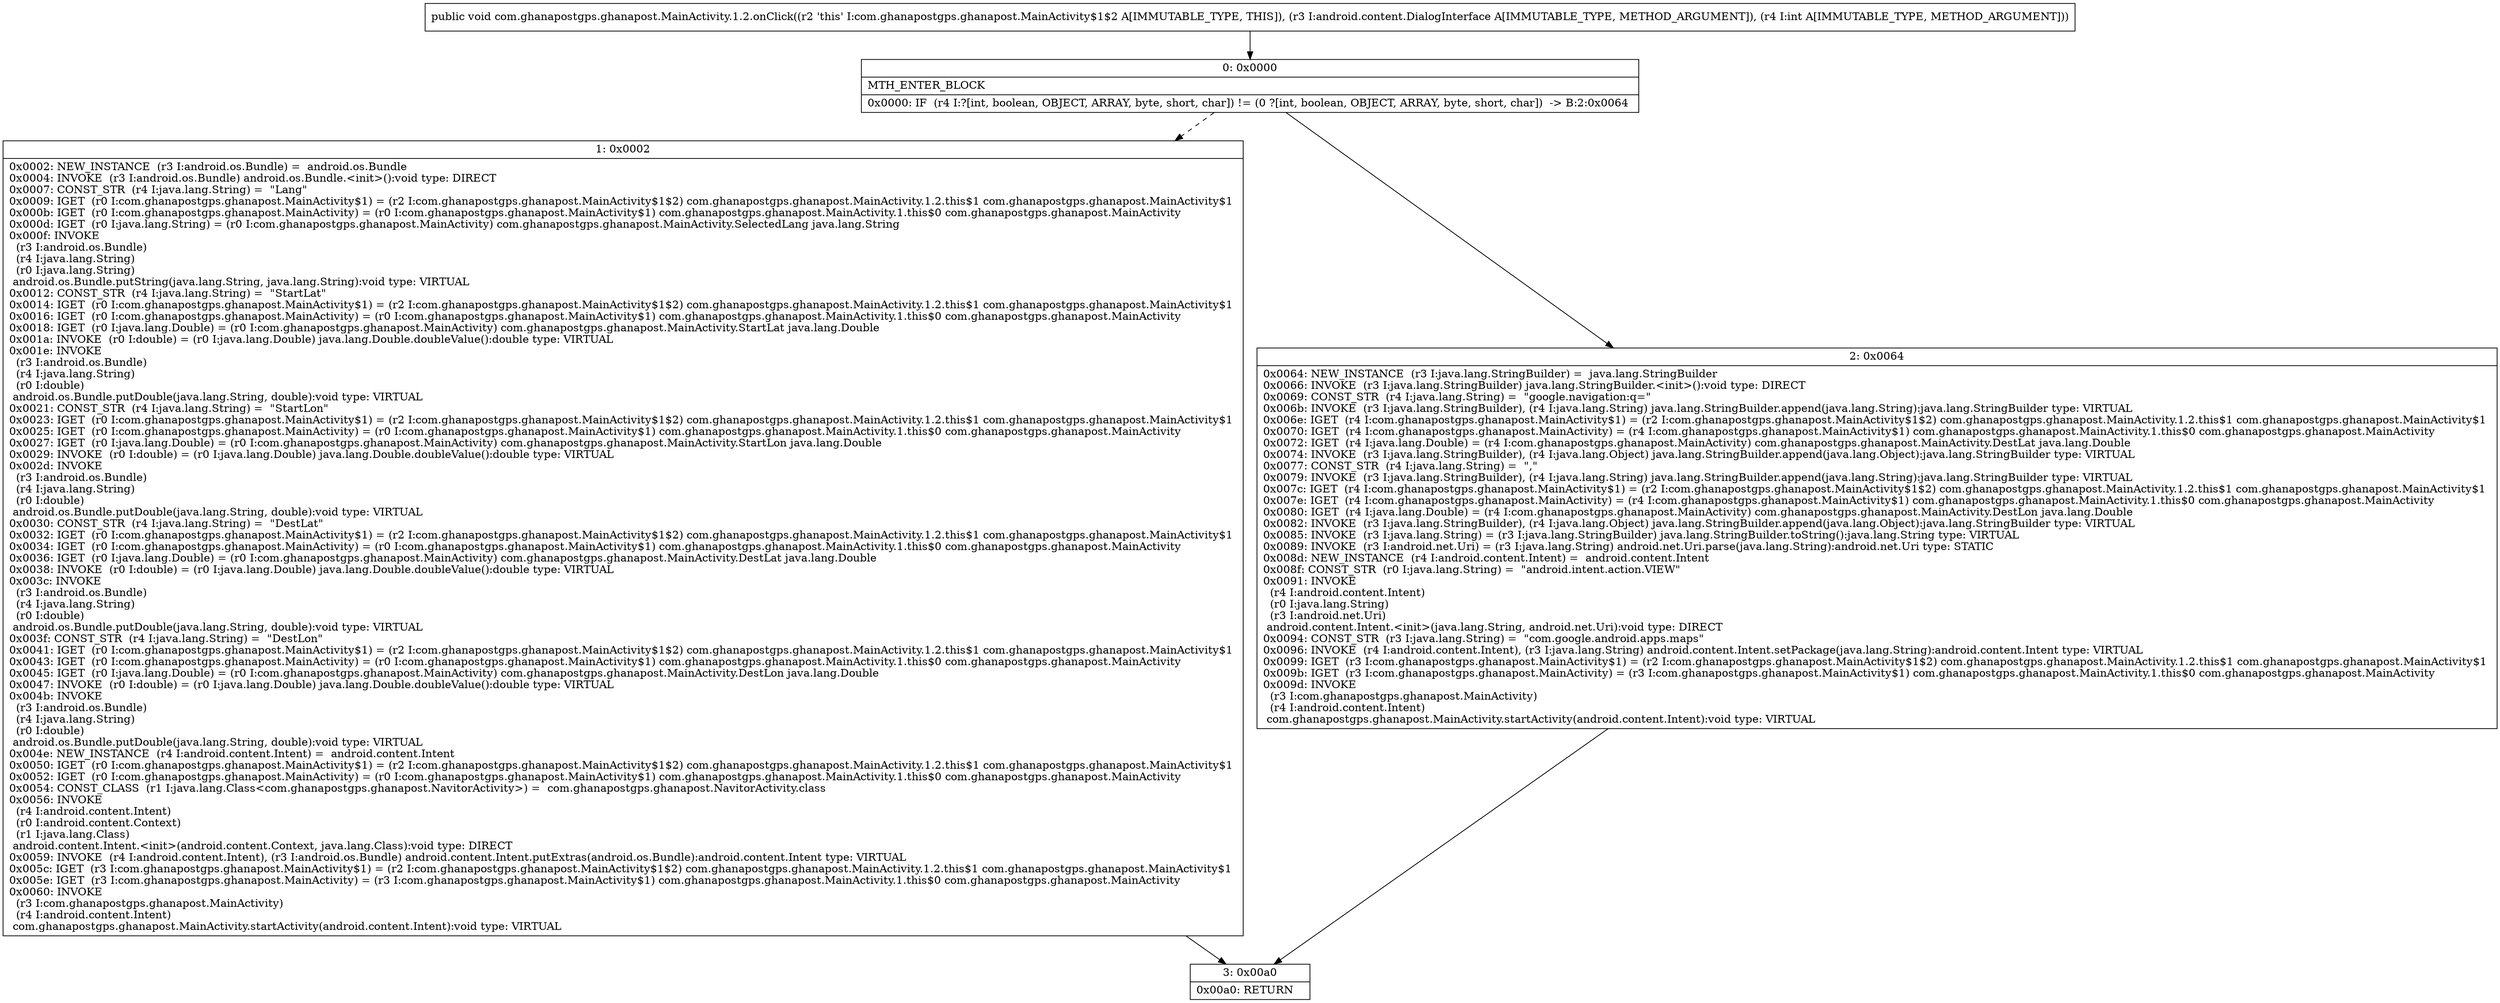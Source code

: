 digraph "CFG forcom.ghanapostgps.ghanapost.MainActivity.1.2.onClick(Landroid\/content\/DialogInterface;I)V" {
Node_0 [shape=record,label="{0\:\ 0x0000|MTH_ENTER_BLOCK\l|0x0000: IF  (r4 I:?[int, boolean, OBJECT, ARRAY, byte, short, char]) != (0 ?[int, boolean, OBJECT, ARRAY, byte, short, char])  \-\> B:2:0x0064 \l}"];
Node_1 [shape=record,label="{1\:\ 0x0002|0x0002: NEW_INSTANCE  (r3 I:android.os.Bundle) =  android.os.Bundle \l0x0004: INVOKE  (r3 I:android.os.Bundle) android.os.Bundle.\<init\>():void type: DIRECT \l0x0007: CONST_STR  (r4 I:java.lang.String) =  \"Lang\" \l0x0009: IGET  (r0 I:com.ghanapostgps.ghanapost.MainActivity$1) = (r2 I:com.ghanapostgps.ghanapost.MainActivity$1$2) com.ghanapostgps.ghanapost.MainActivity.1.2.this$1 com.ghanapostgps.ghanapost.MainActivity$1 \l0x000b: IGET  (r0 I:com.ghanapostgps.ghanapost.MainActivity) = (r0 I:com.ghanapostgps.ghanapost.MainActivity$1) com.ghanapostgps.ghanapost.MainActivity.1.this$0 com.ghanapostgps.ghanapost.MainActivity \l0x000d: IGET  (r0 I:java.lang.String) = (r0 I:com.ghanapostgps.ghanapost.MainActivity) com.ghanapostgps.ghanapost.MainActivity.SelectedLang java.lang.String \l0x000f: INVOKE  \l  (r3 I:android.os.Bundle)\l  (r4 I:java.lang.String)\l  (r0 I:java.lang.String)\l android.os.Bundle.putString(java.lang.String, java.lang.String):void type: VIRTUAL \l0x0012: CONST_STR  (r4 I:java.lang.String) =  \"StartLat\" \l0x0014: IGET  (r0 I:com.ghanapostgps.ghanapost.MainActivity$1) = (r2 I:com.ghanapostgps.ghanapost.MainActivity$1$2) com.ghanapostgps.ghanapost.MainActivity.1.2.this$1 com.ghanapostgps.ghanapost.MainActivity$1 \l0x0016: IGET  (r0 I:com.ghanapostgps.ghanapost.MainActivity) = (r0 I:com.ghanapostgps.ghanapost.MainActivity$1) com.ghanapostgps.ghanapost.MainActivity.1.this$0 com.ghanapostgps.ghanapost.MainActivity \l0x0018: IGET  (r0 I:java.lang.Double) = (r0 I:com.ghanapostgps.ghanapost.MainActivity) com.ghanapostgps.ghanapost.MainActivity.StartLat java.lang.Double \l0x001a: INVOKE  (r0 I:double) = (r0 I:java.lang.Double) java.lang.Double.doubleValue():double type: VIRTUAL \l0x001e: INVOKE  \l  (r3 I:android.os.Bundle)\l  (r4 I:java.lang.String)\l  (r0 I:double)\l android.os.Bundle.putDouble(java.lang.String, double):void type: VIRTUAL \l0x0021: CONST_STR  (r4 I:java.lang.String) =  \"StartLon\" \l0x0023: IGET  (r0 I:com.ghanapostgps.ghanapost.MainActivity$1) = (r2 I:com.ghanapostgps.ghanapost.MainActivity$1$2) com.ghanapostgps.ghanapost.MainActivity.1.2.this$1 com.ghanapostgps.ghanapost.MainActivity$1 \l0x0025: IGET  (r0 I:com.ghanapostgps.ghanapost.MainActivity) = (r0 I:com.ghanapostgps.ghanapost.MainActivity$1) com.ghanapostgps.ghanapost.MainActivity.1.this$0 com.ghanapostgps.ghanapost.MainActivity \l0x0027: IGET  (r0 I:java.lang.Double) = (r0 I:com.ghanapostgps.ghanapost.MainActivity) com.ghanapostgps.ghanapost.MainActivity.StartLon java.lang.Double \l0x0029: INVOKE  (r0 I:double) = (r0 I:java.lang.Double) java.lang.Double.doubleValue():double type: VIRTUAL \l0x002d: INVOKE  \l  (r3 I:android.os.Bundle)\l  (r4 I:java.lang.String)\l  (r0 I:double)\l android.os.Bundle.putDouble(java.lang.String, double):void type: VIRTUAL \l0x0030: CONST_STR  (r4 I:java.lang.String) =  \"DestLat\" \l0x0032: IGET  (r0 I:com.ghanapostgps.ghanapost.MainActivity$1) = (r2 I:com.ghanapostgps.ghanapost.MainActivity$1$2) com.ghanapostgps.ghanapost.MainActivity.1.2.this$1 com.ghanapostgps.ghanapost.MainActivity$1 \l0x0034: IGET  (r0 I:com.ghanapostgps.ghanapost.MainActivity) = (r0 I:com.ghanapostgps.ghanapost.MainActivity$1) com.ghanapostgps.ghanapost.MainActivity.1.this$0 com.ghanapostgps.ghanapost.MainActivity \l0x0036: IGET  (r0 I:java.lang.Double) = (r0 I:com.ghanapostgps.ghanapost.MainActivity) com.ghanapostgps.ghanapost.MainActivity.DestLat java.lang.Double \l0x0038: INVOKE  (r0 I:double) = (r0 I:java.lang.Double) java.lang.Double.doubleValue():double type: VIRTUAL \l0x003c: INVOKE  \l  (r3 I:android.os.Bundle)\l  (r4 I:java.lang.String)\l  (r0 I:double)\l android.os.Bundle.putDouble(java.lang.String, double):void type: VIRTUAL \l0x003f: CONST_STR  (r4 I:java.lang.String) =  \"DestLon\" \l0x0041: IGET  (r0 I:com.ghanapostgps.ghanapost.MainActivity$1) = (r2 I:com.ghanapostgps.ghanapost.MainActivity$1$2) com.ghanapostgps.ghanapost.MainActivity.1.2.this$1 com.ghanapostgps.ghanapost.MainActivity$1 \l0x0043: IGET  (r0 I:com.ghanapostgps.ghanapost.MainActivity) = (r0 I:com.ghanapostgps.ghanapost.MainActivity$1) com.ghanapostgps.ghanapost.MainActivity.1.this$0 com.ghanapostgps.ghanapost.MainActivity \l0x0045: IGET  (r0 I:java.lang.Double) = (r0 I:com.ghanapostgps.ghanapost.MainActivity) com.ghanapostgps.ghanapost.MainActivity.DestLon java.lang.Double \l0x0047: INVOKE  (r0 I:double) = (r0 I:java.lang.Double) java.lang.Double.doubleValue():double type: VIRTUAL \l0x004b: INVOKE  \l  (r3 I:android.os.Bundle)\l  (r4 I:java.lang.String)\l  (r0 I:double)\l android.os.Bundle.putDouble(java.lang.String, double):void type: VIRTUAL \l0x004e: NEW_INSTANCE  (r4 I:android.content.Intent) =  android.content.Intent \l0x0050: IGET  (r0 I:com.ghanapostgps.ghanapost.MainActivity$1) = (r2 I:com.ghanapostgps.ghanapost.MainActivity$1$2) com.ghanapostgps.ghanapost.MainActivity.1.2.this$1 com.ghanapostgps.ghanapost.MainActivity$1 \l0x0052: IGET  (r0 I:com.ghanapostgps.ghanapost.MainActivity) = (r0 I:com.ghanapostgps.ghanapost.MainActivity$1) com.ghanapostgps.ghanapost.MainActivity.1.this$0 com.ghanapostgps.ghanapost.MainActivity \l0x0054: CONST_CLASS  (r1 I:java.lang.Class\<com.ghanapostgps.ghanapost.NavitorActivity\>) =  com.ghanapostgps.ghanapost.NavitorActivity.class \l0x0056: INVOKE  \l  (r4 I:android.content.Intent)\l  (r0 I:android.content.Context)\l  (r1 I:java.lang.Class)\l android.content.Intent.\<init\>(android.content.Context, java.lang.Class):void type: DIRECT \l0x0059: INVOKE  (r4 I:android.content.Intent), (r3 I:android.os.Bundle) android.content.Intent.putExtras(android.os.Bundle):android.content.Intent type: VIRTUAL \l0x005c: IGET  (r3 I:com.ghanapostgps.ghanapost.MainActivity$1) = (r2 I:com.ghanapostgps.ghanapost.MainActivity$1$2) com.ghanapostgps.ghanapost.MainActivity.1.2.this$1 com.ghanapostgps.ghanapost.MainActivity$1 \l0x005e: IGET  (r3 I:com.ghanapostgps.ghanapost.MainActivity) = (r3 I:com.ghanapostgps.ghanapost.MainActivity$1) com.ghanapostgps.ghanapost.MainActivity.1.this$0 com.ghanapostgps.ghanapost.MainActivity \l0x0060: INVOKE  \l  (r3 I:com.ghanapostgps.ghanapost.MainActivity)\l  (r4 I:android.content.Intent)\l com.ghanapostgps.ghanapost.MainActivity.startActivity(android.content.Intent):void type: VIRTUAL \l}"];
Node_2 [shape=record,label="{2\:\ 0x0064|0x0064: NEW_INSTANCE  (r3 I:java.lang.StringBuilder) =  java.lang.StringBuilder \l0x0066: INVOKE  (r3 I:java.lang.StringBuilder) java.lang.StringBuilder.\<init\>():void type: DIRECT \l0x0069: CONST_STR  (r4 I:java.lang.String) =  \"google.navigation:q=\" \l0x006b: INVOKE  (r3 I:java.lang.StringBuilder), (r4 I:java.lang.String) java.lang.StringBuilder.append(java.lang.String):java.lang.StringBuilder type: VIRTUAL \l0x006e: IGET  (r4 I:com.ghanapostgps.ghanapost.MainActivity$1) = (r2 I:com.ghanapostgps.ghanapost.MainActivity$1$2) com.ghanapostgps.ghanapost.MainActivity.1.2.this$1 com.ghanapostgps.ghanapost.MainActivity$1 \l0x0070: IGET  (r4 I:com.ghanapostgps.ghanapost.MainActivity) = (r4 I:com.ghanapostgps.ghanapost.MainActivity$1) com.ghanapostgps.ghanapost.MainActivity.1.this$0 com.ghanapostgps.ghanapost.MainActivity \l0x0072: IGET  (r4 I:java.lang.Double) = (r4 I:com.ghanapostgps.ghanapost.MainActivity) com.ghanapostgps.ghanapost.MainActivity.DestLat java.lang.Double \l0x0074: INVOKE  (r3 I:java.lang.StringBuilder), (r4 I:java.lang.Object) java.lang.StringBuilder.append(java.lang.Object):java.lang.StringBuilder type: VIRTUAL \l0x0077: CONST_STR  (r4 I:java.lang.String) =  \",\" \l0x0079: INVOKE  (r3 I:java.lang.StringBuilder), (r4 I:java.lang.String) java.lang.StringBuilder.append(java.lang.String):java.lang.StringBuilder type: VIRTUAL \l0x007c: IGET  (r4 I:com.ghanapostgps.ghanapost.MainActivity$1) = (r2 I:com.ghanapostgps.ghanapost.MainActivity$1$2) com.ghanapostgps.ghanapost.MainActivity.1.2.this$1 com.ghanapostgps.ghanapost.MainActivity$1 \l0x007e: IGET  (r4 I:com.ghanapostgps.ghanapost.MainActivity) = (r4 I:com.ghanapostgps.ghanapost.MainActivity$1) com.ghanapostgps.ghanapost.MainActivity.1.this$0 com.ghanapostgps.ghanapost.MainActivity \l0x0080: IGET  (r4 I:java.lang.Double) = (r4 I:com.ghanapostgps.ghanapost.MainActivity) com.ghanapostgps.ghanapost.MainActivity.DestLon java.lang.Double \l0x0082: INVOKE  (r3 I:java.lang.StringBuilder), (r4 I:java.lang.Object) java.lang.StringBuilder.append(java.lang.Object):java.lang.StringBuilder type: VIRTUAL \l0x0085: INVOKE  (r3 I:java.lang.String) = (r3 I:java.lang.StringBuilder) java.lang.StringBuilder.toString():java.lang.String type: VIRTUAL \l0x0089: INVOKE  (r3 I:android.net.Uri) = (r3 I:java.lang.String) android.net.Uri.parse(java.lang.String):android.net.Uri type: STATIC \l0x008d: NEW_INSTANCE  (r4 I:android.content.Intent) =  android.content.Intent \l0x008f: CONST_STR  (r0 I:java.lang.String) =  \"android.intent.action.VIEW\" \l0x0091: INVOKE  \l  (r4 I:android.content.Intent)\l  (r0 I:java.lang.String)\l  (r3 I:android.net.Uri)\l android.content.Intent.\<init\>(java.lang.String, android.net.Uri):void type: DIRECT \l0x0094: CONST_STR  (r3 I:java.lang.String) =  \"com.google.android.apps.maps\" \l0x0096: INVOKE  (r4 I:android.content.Intent), (r3 I:java.lang.String) android.content.Intent.setPackage(java.lang.String):android.content.Intent type: VIRTUAL \l0x0099: IGET  (r3 I:com.ghanapostgps.ghanapost.MainActivity$1) = (r2 I:com.ghanapostgps.ghanapost.MainActivity$1$2) com.ghanapostgps.ghanapost.MainActivity.1.2.this$1 com.ghanapostgps.ghanapost.MainActivity$1 \l0x009b: IGET  (r3 I:com.ghanapostgps.ghanapost.MainActivity) = (r3 I:com.ghanapostgps.ghanapost.MainActivity$1) com.ghanapostgps.ghanapost.MainActivity.1.this$0 com.ghanapostgps.ghanapost.MainActivity \l0x009d: INVOKE  \l  (r3 I:com.ghanapostgps.ghanapost.MainActivity)\l  (r4 I:android.content.Intent)\l com.ghanapostgps.ghanapost.MainActivity.startActivity(android.content.Intent):void type: VIRTUAL \l}"];
Node_3 [shape=record,label="{3\:\ 0x00a0|0x00a0: RETURN   \l}"];
MethodNode[shape=record,label="{public void com.ghanapostgps.ghanapost.MainActivity.1.2.onClick((r2 'this' I:com.ghanapostgps.ghanapost.MainActivity$1$2 A[IMMUTABLE_TYPE, THIS]), (r3 I:android.content.DialogInterface A[IMMUTABLE_TYPE, METHOD_ARGUMENT]), (r4 I:int A[IMMUTABLE_TYPE, METHOD_ARGUMENT])) }"];
MethodNode -> Node_0;
Node_0 -> Node_1[style=dashed];
Node_0 -> Node_2;
Node_1 -> Node_3;
Node_2 -> Node_3;
}

